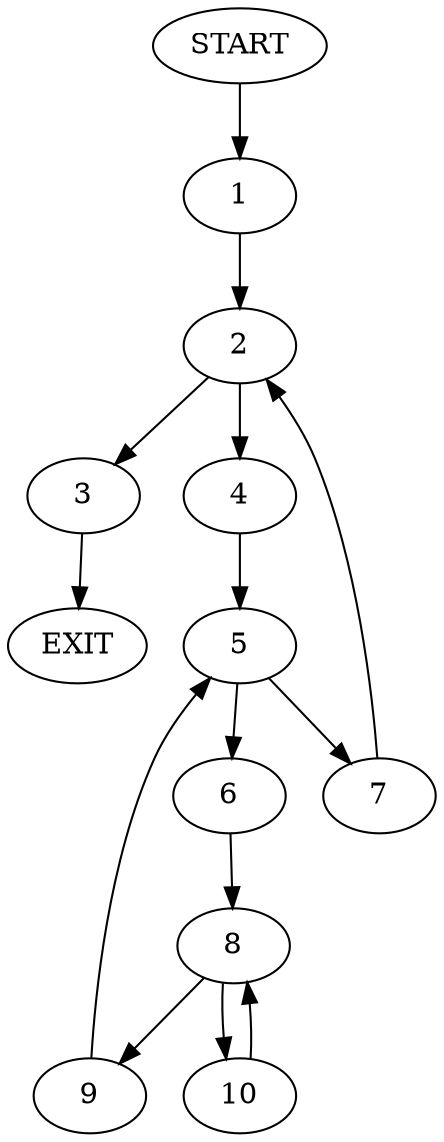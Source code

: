 digraph {
0 [label="START"]
11 [label="EXIT"]
0 -> 1
1 -> 2
2 -> 3
2 -> 4
3 -> 11
4 -> 5
5 -> 6
5 -> 7
7 -> 2
6 -> 8
8 -> 9
8 -> 10
10 -> 8
9 -> 5
}
